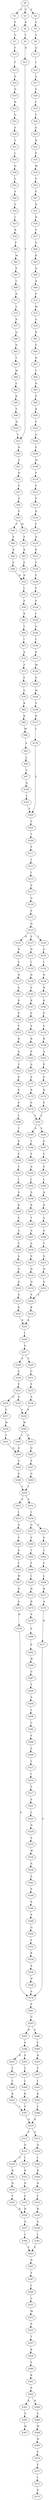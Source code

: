 strict digraph  {
	S0 -> S1 [ label = G ];
	S0 -> S2 [ label = E ];
	S0 -> S3 [ label = D ];
	S1 -> S4 [ label = E ];
	S2 -> S5 [ label = G ];
	S3 -> S6 [ label = R ];
	S4 -> S7 [ label = G ];
	S5 -> S8 [ label = V ];
	S6 -> S9 [ label = F ];
	S7 -> S10 [ label = F ];
	S8 -> S11 [ label = Q ];
	S9 -> S12 [ label = N ];
	S10 -> S13 [ label = F ];
	S11 -> S14 [ label = L ];
	S12 -> S15 [ label = Y ];
	S13 -> S16 [ label = E ];
	S14 -> S17 [ label = E ];
	S15 -> S18 [ label = N ];
	S16 -> S19 [ label = N ];
	S17 -> S20 [ label = V ];
	S18 -> S21 [ label = A ];
	S19 -> S22 [ label = N ];
	S20 -> S23 [ label = L ];
	S21 -> S24 [ label = R ];
	S22 -> S25 [ label = G ];
	S23 -> S26 [ label = F ];
	S24 -> S27 [ label = Y ];
	S25 -> S28 [ label = V ];
	S26 -> S29 [ label = A ];
	S27 -> S30 [ label = N ];
	S28 -> S31 [ label = T ];
	S29 -> S32 [ label = R ];
	S30 -> S33 [ label = P ];
	S31 -> S34 [ label = L ];
	S32 -> S35 [ label = P ];
	S33 -> S36 [ label = F ];
	S33 -> S37 [ label = M ];
	S34 -> S38 [ label = Q ];
	S35 -> S39 [ label = M ];
	S36 -> S40 [ label = P ];
	S37 -> S41 [ label = P ];
	S38 -> S42 [ label = V ];
	S39 -> S43 [ label = P ];
	S40 -> S44 [ label = K ];
	S41 -> S45 [ label = K ];
	S42 -> S46 [ label = Y ];
	S43 -> S47 [ label = P ];
	S44 -> S48 [ label = P ];
	S45 -> S49 [ label = P ];
	S46 -> S50 [ label = F ];
	S47 -> S51 [ label = H ];
	S48 -> S52 [ label = D ];
	S49 -> S52 [ label = D ];
	S50 -> S53 [ label = I ];
	S51 -> S54 [ label = H ];
	S52 -> S55 [ label = L ];
	S53 -> S56 [ label = K ];
	S54 -> S57 [ label = Y ];
	S55 -> S58 [ label = P ];
	S56 -> S59 [ label = P ];
	S57 -> S60 [ label = S ];
	S58 -> S61 [ label = R ];
	S59 -> S62 [ label = M ];
	S60 -> S63 [ label = R ];
	S61 -> S64 [ label = Y ];
	S62 -> S65 [ label = P ];
	S63 -> S66 [ label = Q ];
	S64 -> S67 [ label = I ];
	S65 -> S68 [ label = C ];
	S66 -> S69 [ label = H ];
	S67 -> S70 [ label = A ];
	S68 -> S71 [ label = H ];
	S69 -> S72 [ label = P ];
	S70 -> S73 [ label = P ];
	S71 -> S74 [ label = Y ];
	S72 -> S75 [ label = M ];
	S73 -> S76 [ label = E ];
	S74 -> S77 [ label = R ];
	S75 -> S78 [ label = G ];
	S76 -> S79 [ label = G ];
	S77 -> S80 [ label = Q ];
	S78 -> S81 [ label = R ];
	S79 -> S82 [ label = R ];
	S80 -> S83 [ label = N ];
	S81 -> S84 [ label = Y ];
	S82 -> S85 [ label = K ];
	S83 -> S86 [ label = Y ];
	S84 -> S87 [ label = N ];
	S85 -> S88 [ label = M ];
	S86 -> S89 [ label = M ];
	S87 -> S90 [ label = Y ];
	S88 -> S91 [ label = A ];
	S89 -> S92 [ label = G ];
	S90 -> S93 [ label = N ];
	S91 -> S94 [ label = L ];
	S92 -> S95 [ label = R ];
	S93 -> S96 [ label = P ];
	S94 -> S97 [ label = G ];
	S95 -> S98 [ label = F ];
	S96 -> S99 [ label = R ];
	S97 -> S100 [ label = N ];
	S98 -> S101 [ label = N ];
	S99 -> S102 [ label = Y ];
	S100 -> S103 [ label = L ];
	S101 -> S15 [ label = Y ];
	S102 -> S104 [ label = G ];
	S103 -> S105 [ label = E ];
	S104 -> S106 [ label = P ];
	S105 -> S107 [ label = V ];
	S106 -> S108 [ label = M ];
	S107 -> S109 [ label = T ];
	S108 -> S110 [ label = P ];
	S109 -> S111 [ label = P ];
	S110 -> S112 [ label = P ];
	S111 -> S113 [ label = T ];
	S112 -> S114 [ label = P ];
	S113 -> S115 [ label = I ];
	S114 -> S116 [ label = D ];
	S115 -> S117 [ label = S ];
	S116 -> S118 [ label = F ];
	S117 -> S119 [ label = G ];
	S118 -> S120 [ label = H ];
	S119 -> S121 [ label = P ];
	S120 -> S122 [ label = R ];
	S121 -> S123 [ label = N ];
	S122 -> S124 [ label = Y ];
	S123 -> S125 [ label = N ];
	S123 -> S126 [ label = T ];
	S123 -> S127 [ label = S ];
	S124 -> S128 [ label = F ];
	S125 -> S129 [ label = N ];
	S126 -> S130 [ label = G ];
	S127 -> S131 [ label = N ];
	S128 -> S132 [ label = V ];
	S129 -> S133 [ label = V ];
	S130 -> S134 [ label = L ];
	S131 -> S135 [ label = I ];
	S132 -> S136 [ label = P ];
	S133 -> S137 [ label = N ];
	S134 -> S138 [ label = N ];
	S135 -> S139 [ label = D ];
	S136 -> S140 [ label = L ];
	S137 -> S141 [ label = S ];
	S138 -> S142 [ label = H ];
	S139 -> S143 [ label = V ];
	S140 -> S144 [ label = G ];
	S141 -> S145 [ label = K ];
	S142 -> S146 [ label = K ];
	S143 -> S147 [ label = K ];
	S144 -> S148 [ label = L ];
	S145 -> S149 [ label = P ];
	S146 -> S150 [ label = P ];
	S147 -> S151 [ label = P ];
	S148 -> S152 [ label = K ];
	S149 -> S153 [ label = P ];
	S150 -> S154 [ label = P ];
	S151 -> S155 [ label = S ];
	S152 -> S156 [ label = M ];
	S153 -> S157 [ label = K ];
	S154 -> S158 [ label = R ];
	S155 -> S159 [ label = R ];
	S156 -> S160 [ label = A ];
	S157 -> S161 [ label = Q ];
	S158 -> S162 [ label = A ];
	S159 -> S163 [ label = P ];
	S160 -> S164 [ label = M ];
	S161 -> S165 [ label = V ];
	S162 -> S166 [ label = P ];
	S163 -> S167 [ label = A ];
	S164 -> S168 [ label = G ];
	S165 -> S169 [ label = P ];
	S166 -> S170 [ label = P ];
	S167 -> S171 [ label = P ];
	S168 -> S172 [ label = N ];
	S169 -> S173 [ label = K ];
	S170 -> S174 [ label = R ];
	S171 -> S175 [ label = R ];
	S172 -> S176 [ label = L ];
	S173 -> S177 [ label = P ];
	S174 -> S178 [ label = P ];
	S175 -> S179 [ label = P ];
	S176 -> S105 [ label = E ];
	S177 -> S180 [ label = L ];
	S178 -> S181 [ label = L ];
	S179 -> S181 [ label = L ];
	S180 -> S182 [ label = T ];
	S181 -> S183 [ label = A ];
	S181 -> S184 [ label = V ];
	S182 -> S185 [ label = S ];
	S183 -> S186 [ label = T ];
	S184 -> S187 [ label = S ];
	S185 -> S188 [ label = E ];
	S186 -> S189 [ label = E ];
	S187 -> S190 [ label = E ];
	S188 -> S191 [ label = T ];
	S189 -> S192 [ label = A ];
	S190 -> S193 [ label = E ];
	S191 -> S194 [ label = L ];
	S192 -> S195 [ label = L ];
	S193 -> S196 [ label = L ];
	S194 -> S197 [ label = A ];
	S195 -> S198 [ label = A ];
	S196 -> S199 [ label = A ];
	S197 -> S200 [ label = K ];
	S198 -> S201 [ label = R ];
	S199 -> S202 [ label = R ];
	S200 -> S203 [ label = S ];
	S201 -> S204 [ label = T ];
	S202 -> S205 [ label = A ];
	S203 -> S206 [ label = A ];
	S204 -> S207 [ label = A ];
	S205 -> S208 [ label = A ];
	S206 -> S209 [ label = V ];
	S207 -> S210 [ label = A ];
	S208 -> S211 [ label = T ];
	S209 -> S212 [ label = A ];
	S210 -> S213 [ label = S ];
	S211 -> S214 [ label = S ];
	S212 -> S215 [ label = Q ];
	S213 -> S216 [ label = H ];
	S214 -> S217 [ label = H ];
	S215 -> S218 [ label = Q ];
	S216 -> S219 [ label = Q ];
	S217 -> S220 [ label = Q ];
	S218 -> S221 [ label = A ];
	S219 -> S222 [ label = A ];
	S220 -> S222 [ label = A ];
	S221 -> S223 [ label = K ];
	S222 -> S224 [ label = K ];
	S223 -> S225 [ label = K ];
	S224 -> S225 [ label = K ];
	S225 -> S226 [ label = I ];
	S226 -> S227 [ label = S ];
	S227 -> S228 [ label = S ];
	S227 -> S229 [ label = T ];
	S228 -> S230 [ label = G ];
	S229 -> S231 [ label = G ];
	S230 -> S232 [ label = E ];
	S231 -> S233 [ label = E ];
	S232 -> S234 [ label = S ];
	S232 -> S235 [ label = A ];
	S233 -> S236 [ label = A ];
	S234 -> S237 [ label = E ];
	S235 -> S238 [ label = E ];
	S236 -> S238 [ label = E ];
	S237 -> S239 [ label = W ];
	S238 -> S240 [ label = W ];
	S239 -> S241 [ label = T ];
	S240 -> S242 [ label = T ];
	S240 -> S243 [ label = V ];
	S241 -> S244 [ label = Q ];
	S242 -> S244 [ label = Q ];
	S243 -> S245 [ label = Q ];
	S244 -> S246 [ label = E ];
	S245 -> S247 [ label = E ];
	S246 -> S248 [ label = G ];
	S247 -> S249 [ label = G ];
	S248 -> S250 [ label = L ];
	S249 -> S250 [ label = L ];
	S250 -> S251 [ label = S ];
	S250 -> S252 [ label = A ];
	S251 -> S253 [ label = L ];
	S252 -> S254 [ label = L ];
	S253 -> S255 [ label = Q ];
	S254 -> S256 [ label = E ];
	S254 -> S257 [ label = Q ];
	S255 -> S258 [ label = V ];
	S256 -> S259 [ label = V ];
	S257 -> S260 [ label = V ];
	S258 -> S261 [ label = S ];
	S259 -> S262 [ label = T ];
	S260 -> S263 [ label = T ];
	S261 -> S264 [ label = F ];
	S262 -> S265 [ label = F ];
	S263 -> S266 [ label = F ];
	S264 -> S267 [ label = M ];
	S265 -> S268 [ label = L ];
	S266 -> S269 [ label = I ];
	S267 -> S270 [ label = K ];
	S268 -> S271 [ label = K ];
	S269 -> S272 [ label = H ];
	S270 -> S273 [ label = A ];
	S271 -> S274 [ label = A ];
	S272 -> S275 [ label = R ];
	S273 -> S276 [ label = H ];
	S274 -> S277 [ label = H ];
	S275 -> S278 [ label = S ];
	S276 -> S279 [ label = A ];
	S277 -> S279 [ label = A ];
	S278 -> S280 [ label = S ];
	S279 -> S281 [ label = P ];
	S280 -> S282 [ label = E ];
	S281 -> S283 [ label = G ];
	S282 -> S284 [ label = W ];
	S283 -> S285 [ label = R ];
	S283 -> S286 [ label = E ];
	S284 -> S287 [ label = G ];
	S285 -> S288 [ label = E ];
	S286 -> S289 [ label = E ];
	S287 -> S290 [ label = V ];
	S288 -> S291 [ label = R ];
	S288 -> S292 [ label = S ];
	S289 -> S293 [ label = R ];
	S290 -> S294 [ label = S ];
	S291 -> S295 [ label = L ];
	S292 -> S296 [ label = L ];
	S293 -> S297 [ label = V ];
	S294 -> S298 [ label = L ];
	S295 -> S299 [ label = L ];
	S296 -> S300 [ label = L ];
	S297 -> S301 [ label = L ];
	S298 -> S302 [ label = C ];
	S299 -> S303 [ label = K ];
	S300 -> S304 [ label = K ];
	S301 -> S305 [ label = K ];
	S302 -> S306 [ label = V ];
	S303 -> S307 [ label = Y ];
	S304 -> S307 [ label = Y ];
	S305 -> S308 [ label = Y ];
	S306 -> S309 [ label = S ];
	S307 -> S310 [ label = Q ];
	S308 -> S310 [ label = Q ];
	S309 -> S311 [ label = L ];
	S310 -> S312 [ label = P ];
	S310 -> S313 [ label = A ];
	S311 -> S314 [ label = I ];
	S312 -> S315 [ label = Q ];
	S313 -> S316 [ label = Q ];
	S314 -> S317 [ label = F ];
	S315 -> S318 [ label = V ];
	S315 -> S319 [ label = I ];
	S316 -> S320 [ label = L ];
	S317 -> S321 [ label = S ];
	S318 -> S322 [ label = R ];
	S319 -> S323 [ label = R ];
	S320 -> S324 [ label = K ];
	S321 -> S325 [ label = L ];
	S322 -> S326 [ label = N ];
	S323 -> S327 [ label = N ];
	S324 -> S328 [ label = N ];
	S325 -> S329 [ label = D ];
	S326 -> S330 [ label = F ];
	S327 -> S331 [ label = F ];
	S328 -> S332 [ label = Y ];
	S329 -> S333 [ label = A ];
	S330 -> S334 [ label = R ];
	S331 -> S334 [ label = R ];
	S332 -> S335 [ label = R ];
	S333 -> S336 [ label = W ];
	S334 -> S337 [ label = A ];
	S335 -> S338 [ label = A ];
	S336 -> S339 [ label = A ];
	S337 -> S340 [ label = L ];
	S338 -> S341 [ label = L ];
	S339 -> S342 [ label = A ];
	S340 -> S343 [ label = E ];
	S341 -> S343 [ label = E ];
	S342 -> S344 [ label = P ];
	S343 -> S345 [ label = N ];
	S344 -> S346 [ label = S ];
	S345 -> S347 [ label = V ];
	S346 -> S348 [ label = S ];
	S347 -> S349 [ label = L ];
	S348 -> S350 [ label = G ];
	S349 -> S351 [ label = C ];
	S350 -> S352 [ label = V ];
	S351 -> S353 [ label = M ];
	S352 -> S354 [ label = K ];
	S353 -> S355 [ label = P ];
	S354 -> S356 [ label = A ];
	S355 -> S357 [ label = T ];
	S356 -> S358 [ label = H ];
	S357 -> S359 [ label = K ];
	S358 -> S279 [ label = A ];
	S359 -> S360 [ label = E ];
	S360 -> S361 [ label = K ];
	S361 -> S362 [ label = P ];
	S362 -> S363 [ label = K ];
	S362 -> S364 [ label = N ];
	S363 -> S365 [ label = A ];
	S364 -> S366 [ label = A ];
	S365 -> S367 [ label = M ];
	S366 -> S368 [ label = M ];
	S368 -> S369 [ label = N ];
	S369 -> S370 [ label = E ];
	S370 -> S371 [ label = E ];
	S371 -> S372 [ label = L ];
	S372 -> S373 [ label = S ];
}
